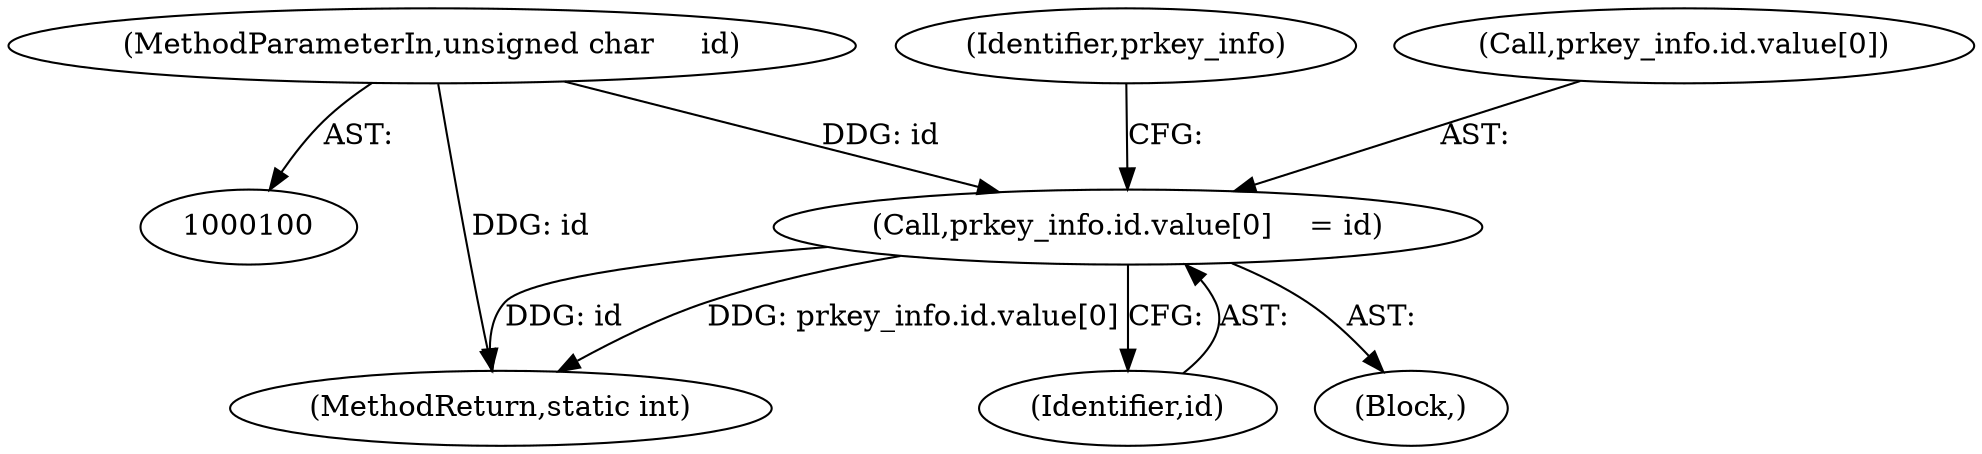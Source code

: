 digraph "0_OpenSC_8fe377e93b4b56060e5bbfb6f3142ceaeca744fa_20@array" {
"1000142" [label="(Call,prkey_info.id.value[0]    = id)"];
"1000103" [label="(MethodParameterIn,unsigned char     id)"];
"1000153" [label="(Identifier,prkey_info)"];
"1000143" [label="(Call,prkey_info.id.value[0])"];
"1000496" [label="(MethodReturn,static int)"];
"1000103" [label="(MethodParameterIn,unsigned char     id)"];
"1000142" [label="(Call,prkey_info.id.value[0]    = id)"];
"1000150" [label="(Identifier,id)"];
"1000108" [label="(Block,)"];
"1000142" -> "1000108"  [label="AST: "];
"1000142" -> "1000150"  [label="CFG: "];
"1000143" -> "1000142"  [label="AST: "];
"1000150" -> "1000142"  [label="AST: "];
"1000153" -> "1000142"  [label="CFG: "];
"1000142" -> "1000496"  [label="DDG: prkey_info.id.value[0]"];
"1000142" -> "1000496"  [label="DDG: id"];
"1000103" -> "1000142"  [label="DDG: id"];
"1000103" -> "1000100"  [label="AST: "];
"1000103" -> "1000496"  [label="DDG: id"];
}
